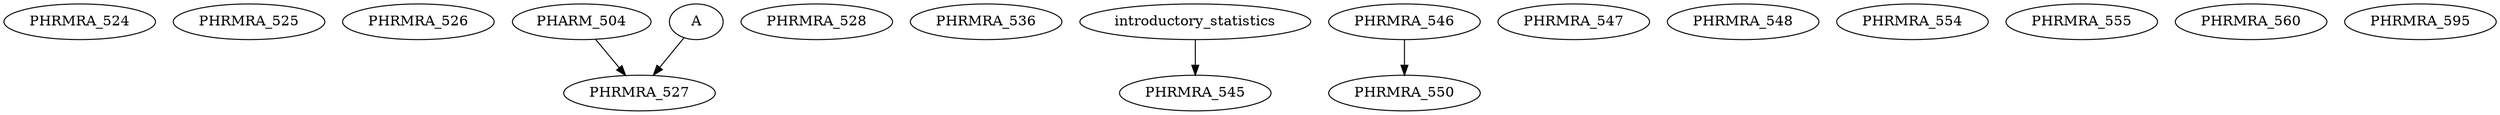 digraph G {
    PHRMRA_524;
    PHRMRA_525;
    PHRMRA_526;
    edge [color=black];
    PHARM_504 -> PHRMRA_527;
    A -> PHRMRA_527;
    PHRMRA_528;
    PHRMRA_536;
    edge [color=black];
    introductory_statistics -> PHRMRA_545;
    PHRMRA_546;
    PHRMRA_547;
    PHRMRA_548;
    edge [color=black];
    PHRMRA_546 -> PHRMRA_550;
    PHRMRA_554;
    PHRMRA_555;
    PHRMRA_560;
    PHRMRA_595;
}
